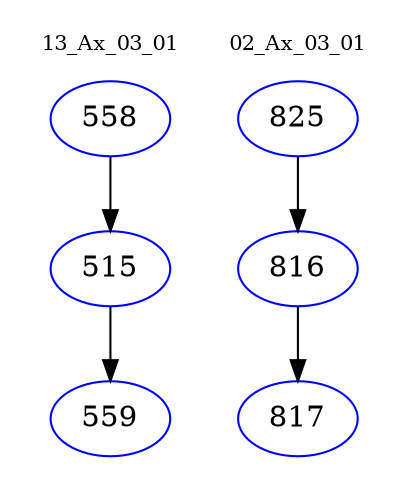 digraph{
subgraph cluster_0 {
color = white
label = "13_Ax_03_01";
fontsize=10;
T0_558 [label="558", color="blue"]
T0_558 -> T0_515 [color="black"]
T0_515 [label="515", color="blue"]
T0_515 -> T0_559 [color="black"]
T0_559 [label="559", color="blue"]
}
subgraph cluster_1 {
color = white
label = "02_Ax_03_01";
fontsize=10;
T1_825 [label="825", color="blue"]
T1_825 -> T1_816 [color="black"]
T1_816 [label="816", color="blue"]
T1_816 -> T1_817 [color="black"]
T1_817 [label="817", color="blue"]
}
}
